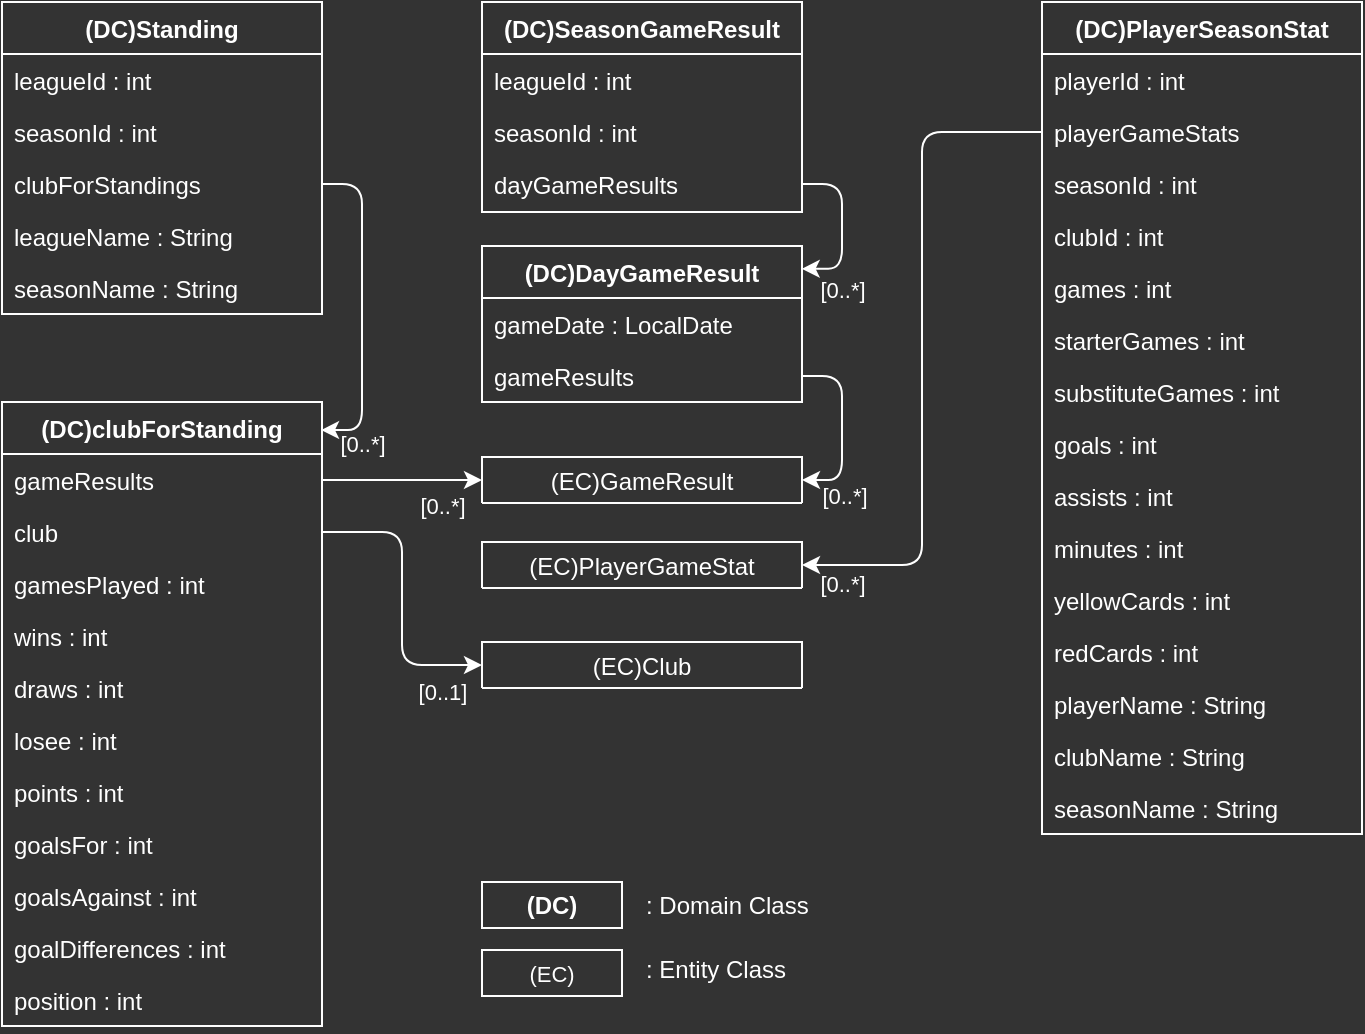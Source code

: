 <mxfile version="24.7.17">
  <diagram id="C5RBs43oDa-KdzZeNtuy" name="Page-1">
    <mxGraphModel dx="880" dy="532" grid="1" gridSize="10" guides="1" tooltips="1" connect="1" arrows="1" fold="1" page="1" pageScale="1" pageWidth="827" pageHeight="1169" background="#333333" math="0" shadow="0">
      <root>
        <mxCell id="WIyWlLk6GJQsqaUBKTNV-0" />
        <mxCell id="WIyWlLk6GJQsqaUBKTNV-1" parent="WIyWlLk6GJQsqaUBKTNV-0" />
        <mxCell id="zkfFHV4jXpPFQw0GAbJ--0" value="(DC)SeasonGameResult" style="swimlane;fontStyle=1;align=center;verticalAlign=top;childLayout=stackLayout;horizontal=1;startSize=26;horizontalStack=0;resizeParent=1;resizeLast=0;collapsible=1;marginBottom=0;rounded=0;shadow=0;strokeWidth=1;fillColor=none;strokeColor=#ffffff;fontColor=#ffffff;" parent="WIyWlLk6GJQsqaUBKTNV-1" vertex="1">
          <mxGeometry x="320" y="40" width="160" height="105" as="geometry">
            <mxRectangle x="230" y="140" width="160" height="26" as="alternateBounds" />
          </mxGeometry>
        </mxCell>
        <mxCell id="zkfFHV4jXpPFQw0GAbJ--2" value="leagueId : int" style="text;align=left;verticalAlign=top;spacingLeft=4;spacingRight=4;overflow=hidden;rotatable=0;points=[[0,0.5],[1,0.5]];portConstraint=eastwest;rounded=0;shadow=0;html=0;fontColor=#ffffff;" parent="zkfFHV4jXpPFQw0GAbJ--0" vertex="1">
          <mxGeometry y="26" width="160" height="26" as="geometry" />
        </mxCell>
        <mxCell id="zkfFHV4jXpPFQw0GAbJ--3" value="seasonId : int" style="text;align=left;verticalAlign=top;spacingLeft=4;spacingRight=4;overflow=hidden;rotatable=0;points=[[0,0.5],[1,0.5]];portConstraint=eastwest;rounded=0;shadow=0;html=0;fontColor=#ffffff;" parent="zkfFHV4jXpPFQw0GAbJ--0" vertex="1">
          <mxGeometry y="52" width="160" height="26" as="geometry" />
        </mxCell>
        <mxCell id="zkfFHV4jXpPFQw0GAbJ--1" value="dayGameResults" style="text;align=left;verticalAlign=top;spacingLeft=4;spacingRight=4;overflow=hidden;rotatable=0;points=[[0,0.5],[1,0.5]];portConstraint=eastwest;fontColor=#ffffff;" parent="zkfFHV4jXpPFQw0GAbJ--0" vertex="1">
          <mxGeometry y="78" width="160" height="26" as="geometry" />
        </mxCell>
        <mxCell id="81xM5wabuhDHvBCPDcSf-0" value="(DC)DayGameResult" style="swimlane;fontStyle=1;align=center;verticalAlign=top;childLayout=stackLayout;horizontal=1;startSize=26;horizontalStack=0;resizeParent=1;resizeLast=0;collapsible=1;marginBottom=0;rounded=0;shadow=0;strokeWidth=1;fillColor=none;strokeColor=#ffffff;fontColor=#ffffff;" parent="WIyWlLk6GJQsqaUBKTNV-1" vertex="1">
          <mxGeometry x="320" y="162" width="160" height="78" as="geometry">
            <mxRectangle x="230" y="140" width="160" height="26" as="alternateBounds" />
          </mxGeometry>
        </mxCell>
        <mxCell id="81xM5wabuhDHvBCPDcSf-1" value="gameDate : LocalDate" style="text;align=left;verticalAlign=top;spacingLeft=4;spacingRight=4;overflow=hidden;rotatable=0;points=[[0,0.5],[1,0.5]];portConstraint=eastwest;fontColor=#ffffff;" parent="81xM5wabuhDHvBCPDcSf-0" vertex="1">
          <mxGeometry y="26" width="160" height="26" as="geometry" />
        </mxCell>
        <mxCell id="81xM5wabuhDHvBCPDcSf-2" value="gameResults" style="text;align=left;verticalAlign=top;spacingLeft=4;spacingRight=4;overflow=hidden;rotatable=0;points=[[0,0.5],[1,0.5]];portConstraint=eastwest;rounded=0;shadow=0;html=0;fontColor=#ffffff;" parent="81xM5wabuhDHvBCPDcSf-0" vertex="1">
          <mxGeometry y="52" width="160" height="26" as="geometry" />
        </mxCell>
        <mxCell id="81xM5wabuhDHvBCPDcSf-4" value="(EC)GameResult" style="swimlane;fontStyle=0;align=center;verticalAlign=middle;childLayout=stackLayout;horizontal=1;startSize=26;horizontalStack=0;resizeParent=1;resizeLast=0;collapsible=1;marginBottom=0;rounded=0;shadow=0;strokeWidth=1;fillColor=none;strokeColor=#ffffff;fontColor=#ffffff;fontSize=12;" parent="WIyWlLk6GJQsqaUBKTNV-1" vertex="1">
          <mxGeometry x="320" y="267.5" width="160" height="23" as="geometry">
            <mxRectangle x="230" y="140" width="160" height="26" as="alternateBounds" />
          </mxGeometry>
        </mxCell>
        <mxCell id="81xM5wabuhDHvBCPDcSf-9" value="(EC)Club" style="swimlane;fontStyle=0;align=center;verticalAlign=middle;childLayout=stackLayout;horizontal=1;startSize=26;horizontalStack=0;resizeParent=1;resizeLast=0;collapsible=1;marginBottom=0;rounded=0;shadow=0;strokeWidth=1;fillColor=none;strokeColor=#ffffff;fontColor=#ffffff;fontSize=12;" parent="WIyWlLk6GJQsqaUBKTNV-1" vertex="1">
          <mxGeometry x="320" y="360" width="160" height="23" as="geometry">
            <mxRectangle x="230" y="140" width="160" height="26" as="alternateBounds" />
          </mxGeometry>
        </mxCell>
        <mxCell id="81xM5wabuhDHvBCPDcSf-10" value="(DC)Standing" style="swimlane;fontStyle=1;align=center;verticalAlign=top;childLayout=stackLayout;horizontal=1;startSize=26;horizontalStack=0;resizeParent=1;resizeLast=0;collapsible=1;marginBottom=0;rounded=0;shadow=0;strokeWidth=1;fillColor=none;strokeColor=#ffffff;fontColor=#ffffff;" parent="WIyWlLk6GJQsqaUBKTNV-1" vertex="1">
          <mxGeometry x="80" y="40" width="160" height="156" as="geometry">
            <mxRectangle x="230" y="140" width="160" height="26" as="alternateBounds" />
          </mxGeometry>
        </mxCell>
        <mxCell id="81xM5wabuhDHvBCPDcSf-11" value="leagueId : int" style="text;align=left;verticalAlign=top;spacingLeft=4;spacingRight=4;overflow=hidden;rotatable=0;points=[[0,0.5],[1,0.5]];portConstraint=eastwest;fontColor=#ffffff;" parent="81xM5wabuhDHvBCPDcSf-10" vertex="1">
          <mxGeometry y="26" width="160" height="26" as="geometry" />
        </mxCell>
        <mxCell id="81xM5wabuhDHvBCPDcSf-12" value="seasonId : int" style="text;align=left;verticalAlign=top;spacingLeft=4;spacingRight=4;overflow=hidden;rotatable=0;points=[[0,0.5],[1,0.5]];portConstraint=eastwest;rounded=0;shadow=0;html=0;fontColor=#ffffff;" parent="81xM5wabuhDHvBCPDcSf-10" vertex="1">
          <mxGeometry y="52" width="160" height="26" as="geometry" />
        </mxCell>
        <mxCell id="81xM5wabuhDHvBCPDcSf-13" value="clubForStandings" style="text;align=left;verticalAlign=top;spacingLeft=4;spacingRight=4;overflow=hidden;rotatable=0;points=[[0,0.5],[1,0.5]];portConstraint=eastwest;rounded=0;shadow=0;html=0;fontColor=#ffffff;" parent="81xM5wabuhDHvBCPDcSf-10" vertex="1">
          <mxGeometry y="78" width="160" height="26" as="geometry" />
        </mxCell>
        <mxCell id="81xM5wabuhDHvBCPDcSf-14" value="leagueName : String" style="text;align=left;verticalAlign=top;spacingLeft=4;spacingRight=4;overflow=hidden;rotatable=0;points=[[0,0.5],[1,0.5]];portConstraint=eastwest;rounded=0;shadow=0;html=0;fontColor=#ffffff;" parent="81xM5wabuhDHvBCPDcSf-10" vertex="1">
          <mxGeometry y="104" width="160" height="26" as="geometry" />
        </mxCell>
        <mxCell id="81xM5wabuhDHvBCPDcSf-15" value="seasonName : String" style="text;align=left;verticalAlign=top;spacingLeft=4;spacingRight=4;overflow=hidden;rotatable=0;points=[[0,0.5],[1,0.5]];portConstraint=eastwest;rounded=0;shadow=0;html=0;fontColor=#ffffff;" parent="81xM5wabuhDHvBCPDcSf-10" vertex="1">
          <mxGeometry y="130" width="160" height="26" as="geometry" />
        </mxCell>
        <mxCell id="81xM5wabuhDHvBCPDcSf-16" value="(DC)clubForStanding" style="swimlane;fontStyle=1;align=center;verticalAlign=top;childLayout=stackLayout;horizontal=1;startSize=26;horizontalStack=0;resizeParent=1;resizeLast=0;collapsible=1;marginBottom=0;rounded=0;shadow=0;strokeWidth=1;fillColor=none;strokeColor=#ffffff;fontColor=#ffffff;" parent="WIyWlLk6GJQsqaUBKTNV-1" vertex="1">
          <mxGeometry x="80" y="240" width="160" height="312" as="geometry">
            <mxRectangle x="230" y="140" width="160" height="26" as="alternateBounds" />
          </mxGeometry>
        </mxCell>
        <mxCell id="81xM5wabuhDHvBCPDcSf-17" value="gameResults" style="text;align=left;verticalAlign=top;spacingLeft=4;spacingRight=4;overflow=hidden;rotatable=0;points=[[0,0.5],[1,0.5]];portConstraint=eastwest;fontColor=#ffffff;" parent="81xM5wabuhDHvBCPDcSf-16" vertex="1">
          <mxGeometry y="26" width="160" height="26" as="geometry" />
        </mxCell>
        <mxCell id="81xM5wabuhDHvBCPDcSf-18" value="club" style="text;align=left;verticalAlign=top;spacingLeft=4;spacingRight=4;overflow=hidden;rotatable=0;points=[[0,0.5],[1,0.5]];portConstraint=eastwest;rounded=0;shadow=0;html=0;fontColor=#ffffff;" parent="81xM5wabuhDHvBCPDcSf-16" vertex="1">
          <mxGeometry y="52" width="160" height="26" as="geometry" />
        </mxCell>
        <mxCell id="81xM5wabuhDHvBCPDcSf-33" value="gamesPlayed : int" style="text;align=left;verticalAlign=top;spacingLeft=4;spacingRight=4;overflow=hidden;rotatable=0;points=[[0,0.5],[1,0.5]];portConstraint=eastwest;rounded=0;shadow=0;html=0;fontColor=#ffffff;" parent="81xM5wabuhDHvBCPDcSf-16" vertex="1">
          <mxGeometry y="78" width="160" height="26" as="geometry" />
        </mxCell>
        <mxCell id="81xM5wabuhDHvBCPDcSf-19" value="wins : int" style="text;align=left;verticalAlign=top;spacingLeft=4;spacingRight=4;overflow=hidden;rotatable=0;points=[[0,0.5],[1,0.5]];portConstraint=eastwest;rounded=0;shadow=0;html=0;fontColor=#ffffff;" parent="81xM5wabuhDHvBCPDcSf-16" vertex="1">
          <mxGeometry y="104" width="160" height="26" as="geometry" />
        </mxCell>
        <mxCell id="81xM5wabuhDHvBCPDcSf-20" value="draws : int" style="text;align=left;verticalAlign=top;spacingLeft=4;spacingRight=4;overflow=hidden;rotatable=0;points=[[0,0.5],[1,0.5]];portConstraint=eastwest;rounded=0;shadow=0;html=0;fontColor=#ffffff;" parent="81xM5wabuhDHvBCPDcSf-16" vertex="1">
          <mxGeometry y="130" width="160" height="26" as="geometry" />
        </mxCell>
        <mxCell id="81xM5wabuhDHvBCPDcSf-21" value="losee : int" style="text;align=left;verticalAlign=top;spacingLeft=4;spacingRight=4;overflow=hidden;rotatable=0;points=[[0,0.5],[1,0.5]];portConstraint=eastwest;rounded=0;shadow=0;html=0;fontColor=#ffffff;" parent="81xM5wabuhDHvBCPDcSf-16" vertex="1">
          <mxGeometry y="156" width="160" height="26" as="geometry" />
        </mxCell>
        <mxCell id="81xM5wabuhDHvBCPDcSf-29" value="points : int" style="text;align=left;verticalAlign=top;spacingLeft=4;spacingRight=4;overflow=hidden;rotatable=0;points=[[0,0.5],[1,0.5]];portConstraint=eastwest;rounded=0;shadow=0;html=0;fontColor=#ffffff;" parent="81xM5wabuhDHvBCPDcSf-16" vertex="1">
          <mxGeometry y="182" width="160" height="26" as="geometry" />
        </mxCell>
        <mxCell id="81xM5wabuhDHvBCPDcSf-30" value="goalsFor : int" style="text;align=left;verticalAlign=top;spacingLeft=4;spacingRight=4;overflow=hidden;rotatable=0;points=[[0,0.5],[1,0.5]];portConstraint=eastwest;rounded=0;shadow=0;html=0;fontColor=#ffffff;" parent="81xM5wabuhDHvBCPDcSf-16" vertex="1">
          <mxGeometry y="208" width="160" height="26" as="geometry" />
        </mxCell>
        <mxCell id="81xM5wabuhDHvBCPDcSf-28" value="goalsAgainst : int" style="text;align=left;verticalAlign=top;spacingLeft=4;spacingRight=4;overflow=hidden;rotatable=0;points=[[0,0.5],[1,0.5]];portConstraint=eastwest;rounded=0;shadow=0;html=0;fontColor=#ffffff;" parent="81xM5wabuhDHvBCPDcSf-16" vertex="1">
          <mxGeometry y="234" width="160" height="26" as="geometry" />
        </mxCell>
        <mxCell id="81xM5wabuhDHvBCPDcSf-32" value="goalDifferences : int" style="text;align=left;verticalAlign=top;spacingLeft=4;spacingRight=4;overflow=hidden;rotatable=0;points=[[0,0.5],[1,0.5]];portConstraint=eastwest;rounded=0;shadow=0;html=0;fontColor=#ffffff;" parent="81xM5wabuhDHvBCPDcSf-16" vertex="1">
          <mxGeometry y="260" width="160" height="26" as="geometry" />
        </mxCell>
        <mxCell id="81xM5wabuhDHvBCPDcSf-31" value="position : int" style="text;align=left;verticalAlign=top;spacingLeft=4;spacingRight=4;overflow=hidden;rotatable=0;points=[[0,0.5],[1,0.5]];portConstraint=eastwest;rounded=0;shadow=0;html=0;fontColor=#ffffff;" parent="81xM5wabuhDHvBCPDcSf-16" vertex="1">
          <mxGeometry y="286" width="160" height="26" as="geometry" />
        </mxCell>
        <mxCell id="81xM5wabuhDHvBCPDcSf-38" value="(DC)PlayerSeasonStat" style="swimlane;fontStyle=1;align=center;verticalAlign=top;childLayout=stackLayout;horizontal=1;startSize=26;horizontalStack=0;resizeParent=1;resizeLast=0;collapsible=1;marginBottom=0;rounded=0;shadow=0;strokeWidth=1;fillColor=none;strokeColor=#ffffff;fontColor=#ffffff;" parent="WIyWlLk6GJQsqaUBKTNV-1" vertex="1">
          <mxGeometry x="600" y="40" width="160" height="416" as="geometry">
            <mxRectangle x="230" y="140" width="160" height="26" as="alternateBounds" />
          </mxGeometry>
        </mxCell>
        <mxCell id="81xM5wabuhDHvBCPDcSf-39" value="playerId : int" style="text;align=left;verticalAlign=top;spacingLeft=4;spacingRight=4;overflow=hidden;rotatable=0;points=[[0,0.5],[1,0.5]];portConstraint=eastwest;fontColor=#ffffff;" parent="81xM5wabuhDHvBCPDcSf-38" vertex="1">
          <mxGeometry y="26" width="160" height="26" as="geometry" />
        </mxCell>
        <mxCell id="81xM5wabuhDHvBCPDcSf-40" value="playerGameStats" style="text;align=left;verticalAlign=top;spacingLeft=4;spacingRight=4;overflow=hidden;rotatable=0;points=[[0,0.5],[1,0.5]];portConstraint=eastwest;rounded=0;shadow=0;html=0;fontColor=#ffffff;" parent="81xM5wabuhDHvBCPDcSf-38" vertex="1">
          <mxGeometry y="52" width="160" height="26" as="geometry" />
        </mxCell>
        <mxCell id="81xM5wabuhDHvBCPDcSf-41" value="seasonId : int" style="text;align=left;verticalAlign=top;spacingLeft=4;spacingRight=4;overflow=hidden;rotatable=0;points=[[0,0.5],[1,0.5]];portConstraint=eastwest;rounded=0;shadow=0;html=0;fontColor=#ffffff;" parent="81xM5wabuhDHvBCPDcSf-38" vertex="1">
          <mxGeometry y="78" width="160" height="26" as="geometry" />
        </mxCell>
        <mxCell id="81xM5wabuhDHvBCPDcSf-42" value="clubId : int" style="text;align=left;verticalAlign=top;spacingLeft=4;spacingRight=4;overflow=hidden;rotatable=0;points=[[0,0.5],[1,0.5]];portConstraint=eastwest;rounded=0;shadow=0;html=0;fontColor=#ffffff;" parent="81xM5wabuhDHvBCPDcSf-38" vertex="1">
          <mxGeometry y="104" width="160" height="26" as="geometry" />
        </mxCell>
        <mxCell id="81xM5wabuhDHvBCPDcSf-43" value="games : int" style="text;align=left;verticalAlign=top;spacingLeft=4;spacingRight=4;overflow=hidden;rotatable=0;points=[[0,0.5],[1,0.5]];portConstraint=eastwest;rounded=0;shadow=0;html=0;fontColor=#ffffff;" parent="81xM5wabuhDHvBCPDcSf-38" vertex="1">
          <mxGeometry y="130" width="160" height="26" as="geometry" />
        </mxCell>
        <mxCell id="81xM5wabuhDHvBCPDcSf-44" value="starterGames : int" style="text;align=left;verticalAlign=top;spacingLeft=4;spacingRight=4;overflow=hidden;rotatable=0;points=[[0,0.5],[1,0.5]];portConstraint=eastwest;rounded=0;shadow=0;html=0;fontColor=#ffffff;" parent="81xM5wabuhDHvBCPDcSf-38" vertex="1">
          <mxGeometry y="156" width="160" height="26" as="geometry" />
        </mxCell>
        <mxCell id="81xM5wabuhDHvBCPDcSf-45" value="substituteGames : int" style="text;align=left;verticalAlign=top;spacingLeft=4;spacingRight=4;overflow=hidden;rotatable=0;points=[[0,0.5],[1,0.5]];portConstraint=eastwest;rounded=0;shadow=0;html=0;fontColor=#ffffff;" parent="81xM5wabuhDHvBCPDcSf-38" vertex="1">
          <mxGeometry y="182" width="160" height="26" as="geometry" />
        </mxCell>
        <mxCell id="81xM5wabuhDHvBCPDcSf-46" value="goals : int" style="text;align=left;verticalAlign=top;spacingLeft=4;spacingRight=4;overflow=hidden;rotatable=0;points=[[0,0.5],[1,0.5]];portConstraint=eastwest;rounded=0;shadow=0;html=0;fontColor=#ffffff;" parent="81xM5wabuhDHvBCPDcSf-38" vertex="1">
          <mxGeometry y="208" width="160" height="26" as="geometry" />
        </mxCell>
        <mxCell id="81xM5wabuhDHvBCPDcSf-47" value="assists : int" style="text;align=left;verticalAlign=top;spacingLeft=4;spacingRight=4;overflow=hidden;rotatable=0;points=[[0,0.5],[1,0.5]];portConstraint=eastwest;rounded=0;shadow=0;html=0;fontColor=#ffffff;" parent="81xM5wabuhDHvBCPDcSf-38" vertex="1">
          <mxGeometry y="234" width="160" height="26" as="geometry" />
        </mxCell>
        <mxCell id="81xM5wabuhDHvBCPDcSf-48" value="minutes : int" style="text;align=left;verticalAlign=top;spacingLeft=4;spacingRight=4;overflow=hidden;rotatable=0;points=[[0,0.5],[1,0.5]];portConstraint=eastwest;rounded=0;shadow=0;html=0;fontColor=#ffffff;" parent="81xM5wabuhDHvBCPDcSf-38" vertex="1">
          <mxGeometry y="260" width="160" height="26" as="geometry" />
        </mxCell>
        <mxCell id="81xM5wabuhDHvBCPDcSf-49" value="yellowCards : int" style="text;align=left;verticalAlign=top;spacingLeft=4;spacingRight=4;overflow=hidden;rotatable=0;points=[[0,0.5],[1,0.5]];portConstraint=eastwest;rounded=0;shadow=0;html=0;fontColor=#ffffff;" parent="81xM5wabuhDHvBCPDcSf-38" vertex="1">
          <mxGeometry y="286" width="160" height="26" as="geometry" />
        </mxCell>
        <mxCell id="81xM5wabuhDHvBCPDcSf-53" value="redCards : int" style="text;align=left;verticalAlign=top;spacingLeft=4;spacingRight=4;overflow=hidden;rotatable=0;points=[[0,0.5],[1,0.5]];portConstraint=eastwest;rounded=0;shadow=0;html=0;fontColor=#ffffff;" parent="81xM5wabuhDHvBCPDcSf-38" vertex="1">
          <mxGeometry y="312" width="160" height="26" as="geometry" />
        </mxCell>
        <mxCell id="81xM5wabuhDHvBCPDcSf-52" value="playerName : String" style="text;align=left;verticalAlign=top;spacingLeft=4;spacingRight=4;overflow=hidden;rotatable=0;points=[[0,0.5],[1,0.5]];portConstraint=eastwest;rounded=0;shadow=0;html=0;fontColor=#ffffff;" parent="81xM5wabuhDHvBCPDcSf-38" vertex="1">
          <mxGeometry y="338" width="160" height="26" as="geometry" />
        </mxCell>
        <mxCell id="81xM5wabuhDHvBCPDcSf-50" value="clubName : String" style="text;align=left;verticalAlign=top;spacingLeft=4;spacingRight=4;overflow=hidden;rotatable=0;points=[[0,0.5],[1,0.5]];portConstraint=eastwest;rounded=0;shadow=0;html=0;fontColor=#ffffff;" parent="81xM5wabuhDHvBCPDcSf-38" vertex="1">
          <mxGeometry y="364" width="160" height="26" as="geometry" />
        </mxCell>
        <mxCell id="81xM5wabuhDHvBCPDcSf-51" value="seasonName : String" style="text;align=left;verticalAlign=top;spacingLeft=4;spacingRight=4;overflow=hidden;rotatable=0;points=[[0,0.5],[1,0.5]];portConstraint=eastwest;rounded=0;shadow=0;html=0;fontColor=#ffffff;" parent="81xM5wabuhDHvBCPDcSf-38" vertex="1">
          <mxGeometry y="390" width="160" height="26" as="geometry" />
        </mxCell>
        <mxCell id="81xM5wabuhDHvBCPDcSf-54" value="(EC)PlayerGameStat" style="swimlane;fontStyle=0;align=center;verticalAlign=middle;childLayout=stackLayout;horizontal=1;startSize=26;horizontalStack=0;resizeParent=1;resizeLast=0;collapsible=1;marginBottom=0;rounded=0;shadow=0;strokeWidth=1;fillColor=none;strokeColor=#ffffff;fontColor=#ffffff;fontSize=12;" parent="WIyWlLk6GJQsqaUBKTNV-1" vertex="1">
          <mxGeometry x="320" y="310" width="160" height="23" as="geometry">
            <mxRectangle x="230" y="140" width="160" height="26" as="alternateBounds" />
          </mxGeometry>
        </mxCell>
        <mxCell id="Y1F86ggUAQXtHO70jQLn-0" style="edgeStyle=orthogonalEdgeStyle;rounded=1;orthogonalLoop=1;jettySize=auto;html=1;exitX=1;exitY=0.5;exitDx=0;exitDy=0;entryX=0;entryY=0.5;entryDx=0;entryDy=0;fontColor=#ffffff;strokeColor=#ffffff;curved=0;" parent="WIyWlLk6GJQsqaUBKTNV-1" source="81xM5wabuhDHvBCPDcSf-17" target="81xM5wabuhDHvBCPDcSf-4" edge="1">
          <mxGeometry relative="1" as="geometry" />
        </mxCell>
        <mxCell id="Y1F86ggUAQXtHO70jQLn-10" value="[0..*]" style="edgeLabel;html=1;align=center;verticalAlign=middle;resizable=0;points=[];fontColor=#ffffff;labelBackgroundColor=none;" parent="Y1F86ggUAQXtHO70jQLn-0" vertex="1" connectable="0">
          <mxGeometry x="0.625" relative="1" as="geometry">
            <mxPoint x="-5" y="13" as="offset" />
          </mxGeometry>
        </mxCell>
        <mxCell id="Y1F86ggUAQXtHO70jQLn-1" style="edgeStyle=orthogonalEdgeStyle;rounded=1;orthogonalLoop=1;jettySize=auto;html=1;exitX=1;exitY=0.5;exitDx=0;exitDy=0;entryX=0;entryY=0.5;entryDx=0;entryDy=0;fontColor=#ffffff;strokeColor=#ffffff;curved=0;" parent="WIyWlLk6GJQsqaUBKTNV-1" source="81xM5wabuhDHvBCPDcSf-18" target="81xM5wabuhDHvBCPDcSf-9" edge="1">
          <mxGeometry relative="1" as="geometry" />
        </mxCell>
        <mxCell id="Y1F86ggUAQXtHO70jQLn-9" value="[0..1]" style="edgeLabel;html=1;align=center;verticalAlign=middle;resizable=0;points=[];fontColor=#ffffff;labelBackgroundColor=none;" parent="Y1F86ggUAQXtHO70jQLn-1" vertex="1" connectable="0">
          <mxGeometry x="0.644" y="-1" relative="1" as="geometry">
            <mxPoint x="6" y="12" as="offset" />
          </mxGeometry>
        </mxCell>
        <mxCell id="Y1F86ggUAQXtHO70jQLn-2" style="edgeStyle=orthogonalEdgeStyle;rounded=1;orthogonalLoop=1;jettySize=auto;html=1;exitX=0;exitY=0.5;exitDx=0;exitDy=0;entryX=1;entryY=0.5;entryDx=0;entryDy=0;fontColor=#ffffff;strokeColor=#FFFFFF;curved=0;" parent="WIyWlLk6GJQsqaUBKTNV-1" source="81xM5wabuhDHvBCPDcSf-40" target="81xM5wabuhDHvBCPDcSf-54" edge="1">
          <mxGeometry relative="1" as="geometry" />
        </mxCell>
        <mxCell id="Y1F86ggUAQXtHO70jQLn-11" value="[0..*]" style="edgeLabel;html=1;align=center;verticalAlign=middle;resizable=0;points=[];fontColor=#ffffff;labelBackgroundColor=none;labelBorderColor=none;" parent="Y1F86ggUAQXtHO70jQLn-2" vertex="1" connectable="0">
          <mxGeometry x="0.918" y="1" relative="1" as="geometry">
            <mxPoint x="6" y="8" as="offset" />
          </mxGeometry>
        </mxCell>
        <mxCell id="Y1F86ggUAQXtHO70jQLn-3" style="edgeStyle=orthogonalEdgeStyle;rounded=1;orthogonalLoop=1;jettySize=auto;html=1;exitX=1;exitY=0.5;exitDx=0;exitDy=0;entryX=1;entryY=0.5;entryDx=0;entryDy=0;fontColor=#ffffff;strokeColor=#FFFFFF;curved=0;" parent="WIyWlLk6GJQsqaUBKTNV-1" source="81xM5wabuhDHvBCPDcSf-2" target="81xM5wabuhDHvBCPDcSf-4" edge="1">
          <mxGeometry relative="1" as="geometry" />
        </mxCell>
        <mxCell id="Y1F86ggUAQXtHO70jQLn-12" value="[0..*]" style="edgeLabel;html=1;align=center;verticalAlign=middle;resizable=0;points=[];fontColor=#ffffff;labelBackgroundColor=none;" parent="Y1F86ggUAQXtHO70jQLn-3" vertex="1" connectable="0">
          <mxGeometry x="0.666" y="1" relative="1" as="geometry">
            <mxPoint x="5" y="7" as="offset" />
          </mxGeometry>
        </mxCell>
        <mxCell id="Y1F86ggUAQXtHO70jQLn-5" style="edgeStyle=orthogonalEdgeStyle;rounded=1;orthogonalLoop=1;jettySize=auto;html=1;exitX=1;exitY=0.5;exitDx=0;exitDy=0;entryX=0.999;entryY=0.146;entryDx=0;entryDy=0;entryPerimeter=0;fontColor=#ffffff;strokeColor=#FFFFFF;curved=0;" parent="WIyWlLk6GJQsqaUBKTNV-1" source="zkfFHV4jXpPFQw0GAbJ--1" target="81xM5wabuhDHvBCPDcSf-0" edge="1">
          <mxGeometry relative="1" as="geometry" />
        </mxCell>
        <mxCell id="Y1F86ggUAQXtHO70jQLn-13" value="[0..*]" style="edgeLabel;html=1;align=center;verticalAlign=middle;resizable=0;points=[];fontColor=#ffffff;labelBackgroundColor=none;" parent="Y1F86ggUAQXtHO70jQLn-5" vertex="1" connectable="0">
          <mxGeometry x="0.622" y="1" relative="1" as="geometry">
            <mxPoint x="4" y="9" as="offset" />
          </mxGeometry>
        </mxCell>
        <mxCell id="Y1F86ggUAQXtHO70jQLn-7" style="edgeStyle=orthogonalEdgeStyle;rounded=1;orthogonalLoop=1;jettySize=auto;html=1;exitX=1;exitY=0.5;exitDx=0;exitDy=0;entryX=0.997;entryY=0.045;entryDx=0;entryDy=0;entryPerimeter=0;fontColor=#ffffff;strokeColor=#ffffff;curved=0;" parent="WIyWlLk6GJQsqaUBKTNV-1" source="81xM5wabuhDHvBCPDcSf-13" target="81xM5wabuhDHvBCPDcSf-16" edge="1">
          <mxGeometry relative="1" as="geometry" />
        </mxCell>
        <mxCell id="Y1F86ggUAQXtHO70jQLn-8" value="[0..*]" style="edgeLabel;html=1;align=center;verticalAlign=middle;resizable=0;points=[];fontColor=#ffffff;labelBackgroundColor=none;" parent="Y1F86ggUAQXtHO70jQLn-7" vertex="1" connectable="0">
          <mxGeometry x="-0.183" y="-3" relative="1" as="geometry">
            <mxPoint x="3" y="83" as="offset" />
          </mxGeometry>
        </mxCell>
        <mxCell id="3ealdFFRiOhIiaUGkkmM-0" value="" style="group" parent="WIyWlLk6GJQsqaUBKTNV-1" vertex="1" connectable="0">
          <mxGeometry x="320" y="480" width="180" height="58" as="geometry" />
        </mxCell>
        <mxCell id="81xM5wabuhDHvBCPDcSf-68" value="&lt;span&gt;(DC)&lt;/span&gt;" style="rounded=0;whiteSpace=wrap;html=1;fillColor=none;strokeColor=#ffffff;fontColor=#ffffff;fontStyle=1" parent="3ealdFFRiOhIiaUGkkmM-0" vertex="1">
          <mxGeometry width="70" height="23" as="geometry" />
        </mxCell>
        <mxCell id="81xM5wabuhDHvBCPDcSf-71" value=": Domain Class" style="rounded=0;whiteSpace=wrap;html=1;align=left;strokeColor=#202020;fillColor=#202020;strokeWidth=0;fontColor=#ffffff;opacity=0;" parent="3ealdFFRiOhIiaUGkkmM-0" vertex="1">
          <mxGeometry x="80" y="-0.5" width="100" height="24" as="geometry" />
        </mxCell>
        <mxCell id="81xM5wabuhDHvBCPDcSf-70" value="(EC)" style="rounded=0;whiteSpace=wrap;html=1;fillColor=none;strokeColor=#ffffff;fontColor=#ffffff;fontSize=11;" parent="3ealdFFRiOhIiaUGkkmM-0" vertex="1">
          <mxGeometry y="34" width="70" height="23" as="geometry" />
        </mxCell>
        <mxCell id="81xM5wabuhDHvBCPDcSf-72" value=": Entity Class" style="rounded=0;whiteSpace=wrap;html=1;align=left;strokeColor=#202020;fillColor=#202020;fontColor=#ffffff;opacity=0;fontSize=12;" parent="3ealdFFRiOhIiaUGkkmM-0" vertex="1">
          <mxGeometry x="80" y="32" width="100" height="24" as="geometry" />
        </mxCell>
      </root>
    </mxGraphModel>
  </diagram>
</mxfile>
